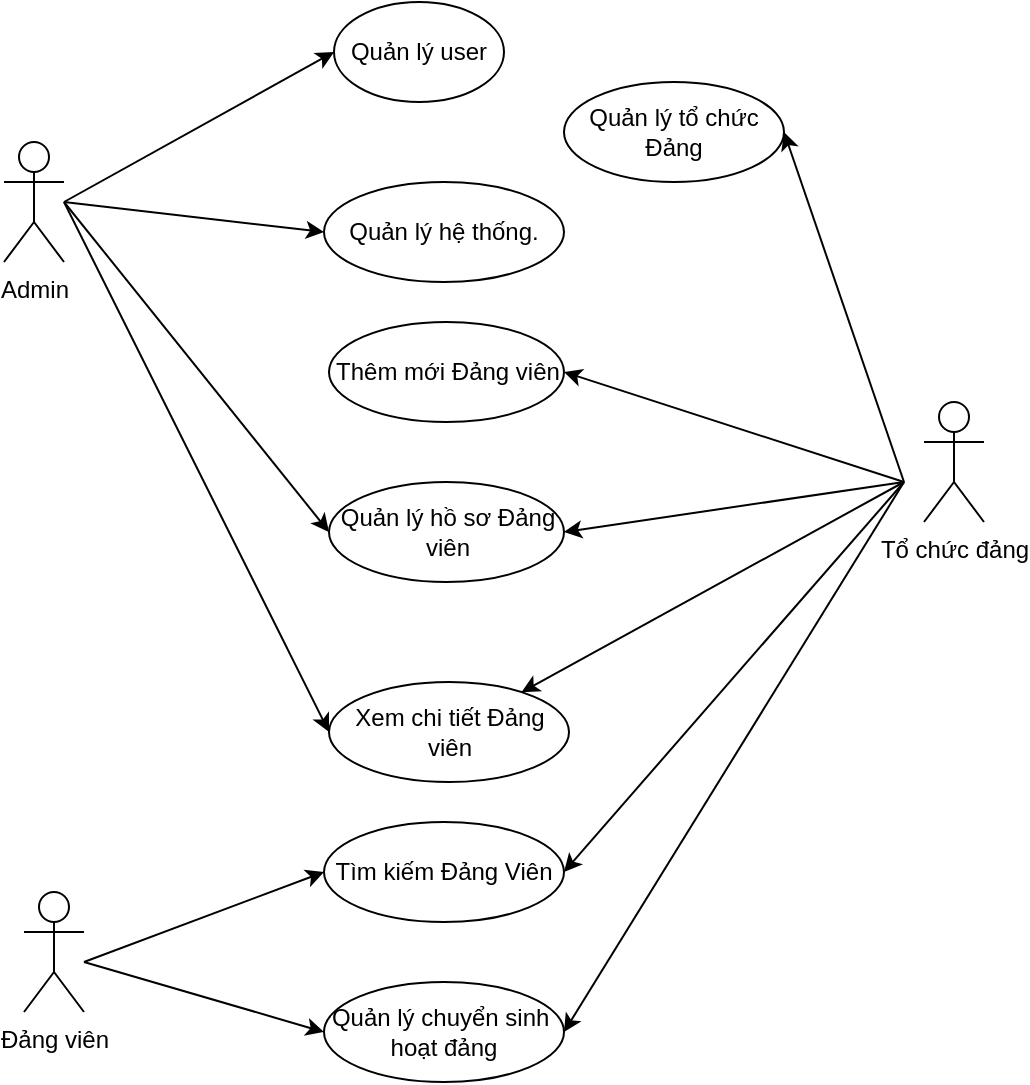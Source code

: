 <mxfile version="24.7.8">
  <diagram name="Trang-1" id="kPGjOlOzsdhdnEC_P8mr">
    <mxGraphModel dx="1434" dy="780" grid="1" gridSize="10" guides="1" tooltips="1" connect="1" arrows="1" fold="1" page="1" pageScale="1" pageWidth="827" pageHeight="1169" math="0" shadow="0">
      <root>
        <mxCell id="0" />
        <mxCell id="1" parent="0" />
        <mxCell id="YKu7pMH0hQIVIPFImeIv-1" value="Quản lý user" style="ellipse;whiteSpace=wrap;html=1;" parent="1" vertex="1">
          <mxGeometry x="325" y="80" width="85" height="50" as="geometry" />
        </mxCell>
        <mxCell id="YKu7pMH0hQIVIPFImeIv-4" value="Quản lý hệ thống." style="ellipse;whiteSpace=wrap;html=1;" parent="1" vertex="1">
          <mxGeometry x="320" y="170" width="120" height="50" as="geometry" />
        </mxCell>
        <mxCell id="YKu7pMH0hQIVIPFImeIv-5" value="Quản lý tổ chức Đảng" style="ellipse;whiteSpace=wrap;html=1;" parent="1" vertex="1">
          <mxGeometry x="440" y="120" width="110" height="50" as="geometry" />
        </mxCell>
        <mxCell id="YKu7pMH0hQIVIPFImeIv-6" value="Quản lý hồ sơ Đảng viên" style="ellipse;whiteSpace=wrap;html=1;" parent="1" vertex="1">
          <mxGeometry x="322.5" y="320" width="117.5" height="50" as="geometry" />
        </mxCell>
        <mxCell id="YKu7pMH0hQIVIPFImeIv-8" value="" style="endArrow=classic;html=1;rounded=0;entryX=0;entryY=0.5;entryDx=0;entryDy=0;" parent="1" target="YKu7pMH0hQIVIPFImeIv-6" edge="1">
          <mxGeometry width="50" height="50" relative="1" as="geometry">
            <mxPoint x="190" y="180" as="sourcePoint" />
            <mxPoint x="440" y="220" as="targetPoint" />
          </mxGeometry>
        </mxCell>
        <mxCell id="YKu7pMH0hQIVIPFImeIv-12" value="" style="endArrow=classic;html=1;rounded=0;entryX=0;entryY=0.5;entryDx=0;entryDy=0;" parent="1" target="YKu7pMH0hQIVIPFImeIv-4" edge="1">
          <mxGeometry width="50" height="50" relative="1" as="geometry">
            <mxPoint x="190" y="180" as="sourcePoint" />
            <mxPoint x="440" y="220" as="targetPoint" />
          </mxGeometry>
        </mxCell>
        <mxCell id="YKu7pMH0hQIVIPFImeIv-29" value="Thêm mới Đảng viên" style="ellipse;whiteSpace=wrap;html=1;" parent="1" vertex="1">
          <mxGeometry x="322.5" y="240" width="117.5" height="50" as="geometry" />
        </mxCell>
        <mxCell id="YKu7pMH0hQIVIPFImeIv-36" value="" style="endArrow=classic;html=1;rounded=0;entryX=1;entryY=0.5;entryDx=0;entryDy=0;" parent="1" target="YKu7pMH0hQIVIPFImeIv-38" edge="1">
          <mxGeometry width="50" height="50" relative="1" as="geometry">
            <mxPoint x="610" y="320" as="sourcePoint" />
            <mxPoint x="440" y="450" as="targetPoint" />
          </mxGeometry>
        </mxCell>
        <mxCell id="YKu7pMH0hQIVIPFImeIv-37" value="" style="endArrow=classic;html=1;rounded=0;entryX=1;entryY=0.5;entryDx=0;entryDy=0;" parent="1" edge="1" target="YKu7pMH0hQIVIPFImeIv-29">
          <mxGeometry width="50" height="50" relative="1" as="geometry">
            <mxPoint x="610" y="320" as="sourcePoint" />
            <mxPoint x="390" y="360" as="targetPoint" />
          </mxGeometry>
        </mxCell>
        <mxCell id="YKu7pMH0hQIVIPFImeIv-38" value="Tìm kiếm Đảng Viên" style="ellipse;whiteSpace=wrap;html=1;" parent="1" vertex="1">
          <mxGeometry x="320" y="490" width="120" height="50" as="geometry" />
        </mxCell>
        <mxCell id="YKu7pMH0hQIVIPFImeIv-40" value="Quản lý chuyển sinh&amp;nbsp;&lt;div&gt;hoạt đảng&lt;/div&gt;" style="ellipse;whiteSpace=wrap;html=1;" parent="1" vertex="1">
          <mxGeometry x="320" y="570" width="120" height="50" as="geometry" />
        </mxCell>
        <mxCell id="YKu7pMH0hQIVIPFImeIv-45" value="" style="endArrow=classic;html=1;rounded=0;entryX=0;entryY=0.5;entryDx=0;entryDy=0;exitX=1;exitY=0.5;exitDx=0;exitDy=0;" parent="1" target="YKu7pMH0hQIVIPFImeIv-40" edge="1">
          <mxGeometry width="50" height="50" relative="1" as="geometry">
            <mxPoint x="200" y="560" as="sourcePoint" />
            <mxPoint x="440" y="670" as="targetPoint" />
          </mxGeometry>
        </mxCell>
        <mxCell id="YKu7pMH0hQIVIPFImeIv-46" value="" style="endArrow=classic;html=1;rounded=0;exitX=1;exitY=0.5;exitDx=0;exitDy=0;entryX=0;entryY=0.5;entryDx=0;entryDy=0;" parent="1" target="YKu7pMH0hQIVIPFImeIv-38" edge="1">
          <mxGeometry width="50" height="50" relative="1" as="geometry">
            <mxPoint x="200" y="560" as="sourcePoint" />
            <mxPoint x="440" y="670" as="targetPoint" />
          </mxGeometry>
        </mxCell>
        <mxCell id="YKu7pMH0hQIVIPFImeIv-48" value="" style="endArrow=classic;html=1;rounded=0;exitX=0;exitY=0.5;exitDx=0;exitDy=0;entryX=1;entryY=0.5;entryDx=0;entryDy=0;" parent="1" target="YKu7pMH0hQIVIPFImeIv-6" edge="1">
          <mxGeometry width="50" height="50" relative="1" as="geometry">
            <mxPoint x="610" y="320" as="sourcePoint" />
            <mxPoint x="440" y="230" as="targetPoint" />
          </mxGeometry>
        </mxCell>
        <mxCell id="YKu7pMH0hQIVIPFImeIv-49" value="" style="endArrow=classic;html=1;rounded=0;exitX=0;exitY=0.5;exitDx=0;exitDy=0;entryX=1;entryY=0.5;entryDx=0;entryDy=0;" parent="1" target="YKu7pMH0hQIVIPFImeIv-5" edge="1">
          <mxGeometry width="50" height="50" relative="1" as="geometry">
            <mxPoint x="610" y="320" as="sourcePoint" />
            <mxPoint x="440" y="270" as="targetPoint" />
          </mxGeometry>
        </mxCell>
        <mxCell id="YKu7pMH0hQIVIPFImeIv-51" value="" style="endArrow=classic;html=1;rounded=0;exitX=0;exitY=0.5;exitDx=0;exitDy=0;entryX=1;entryY=0.5;entryDx=0;entryDy=0;" parent="1" target="YKu7pMH0hQIVIPFImeIv-40" edge="1">
          <mxGeometry width="50" height="50" relative="1" as="geometry">
            <mxPoint x="610" y="320" as="sourcePoint" />
            <mxPoint x="440" y="380" as="targetPoint" />
          </mxGeometry>
        </mxCell>
        <mxCell id="YKu7pMH0hQIVIPFImeIv-52" value="Xem chi tiết Đảng viên" style="ellipse;whiteSpace=wrap;html=1;" parent="1" vertex="1">
          <mxGeometry x="322.5" y="420" width="120" height="50" as="geometry" />
        </mxCell>
        <mxCell id="YKu7pMH0hQIVIPFImeIv-53" value="" style="endArrow=classic;html=1;rounded=0;entryX=0;entryY=0.5;entryDx=0;entryDy=0;" parent="1" target="YKu7pMH0hQIVIPFImeIv-52" edge="1">
          <mxGeometry width="50" height="50" relative="1" as="geometry">
            <mxPoint x="190" y="180" as="sourcePoint" />
            <mxPoint x="440" y="380" as="targetPoint" />
          </mxGeometry>
        </mxCell>
        <mxCell id="YKu7pMH0hQIVIPFImeIv-54" value="" style="endArrow=classic;html=1;rounded=0;" parent="1" edge="1" target="YKu7pMH0hQIVIPFImeIv-52">
          <mxGeometry width="50" height="50" relative="1" as="geometry">
            <mxPoint x="610" y="320" as="sourcePoint" />
            <mxPoint x="400" y="420" as="targetPoint" />
          </mxGeometry>
        </mxCell>
        <mxCell id="26tGGiyImPG8uFTvQMHs-5" value="Admin&lt;div&gt;&lt;br&gt;&lt;/div&gt;" style="shape=umlActor;verticalLabelPosition=bottom;verticalAlign=top;html=1;outlineConnect=0;" parent="1" vertex="1">
          <mxGeometry x="160" y="150" width="30" height="60" as="geometry" />
        </mxCell>
        <mxCell id="26tGGiyImPG8uFTvQMHs-6" value="Đảng viên" style="shape=umlActor;verticalLabelPosition=bottom;verticalAlign=top;html=1;outlineConnect=0;" parent="1" vertex="1">
          <mxGeometry x="170" y="525" width="30" height="60" as="geometry" />
        </mxCell>
        <mxCell id="26tGGiyImPG8uFTvQMHs-7" value="Tổ chức đảng&lt;div&gt;&lt;br&gt;&lt;/div&gt;" style="shape=umlActor;verticalLabelPosition=bottom;verticalAlign=top;html=1;outlineConnect=0;" parent="1" vertex="1">
          <mxGeometry x="620" y="280" width="30" height="60" as="geometry" />
        </mxCell>
        <mxCell id="Lco7ZBX-dr8BgUTZpWs9-10" value="" style="endArrow=classic;html=1;rounded=0;entryX=0;entryY=0.5;entryDx=0;entryDy=0;" edge="1" parent="1" target="YKu7pMH0hQIVIPFImeIv-1">
          <mxGeometry width="50" height="50" relative="1" as="geometry">
            <mxPoint x="190" y="180" as="sourcePoint" />
            <mxPoint x="440" y="380" as="targetPoint" />
          </mxGeometry>
        </mxCell>
      </root>
    </mxGraphModel>
  </diagram>
</mxfile>
